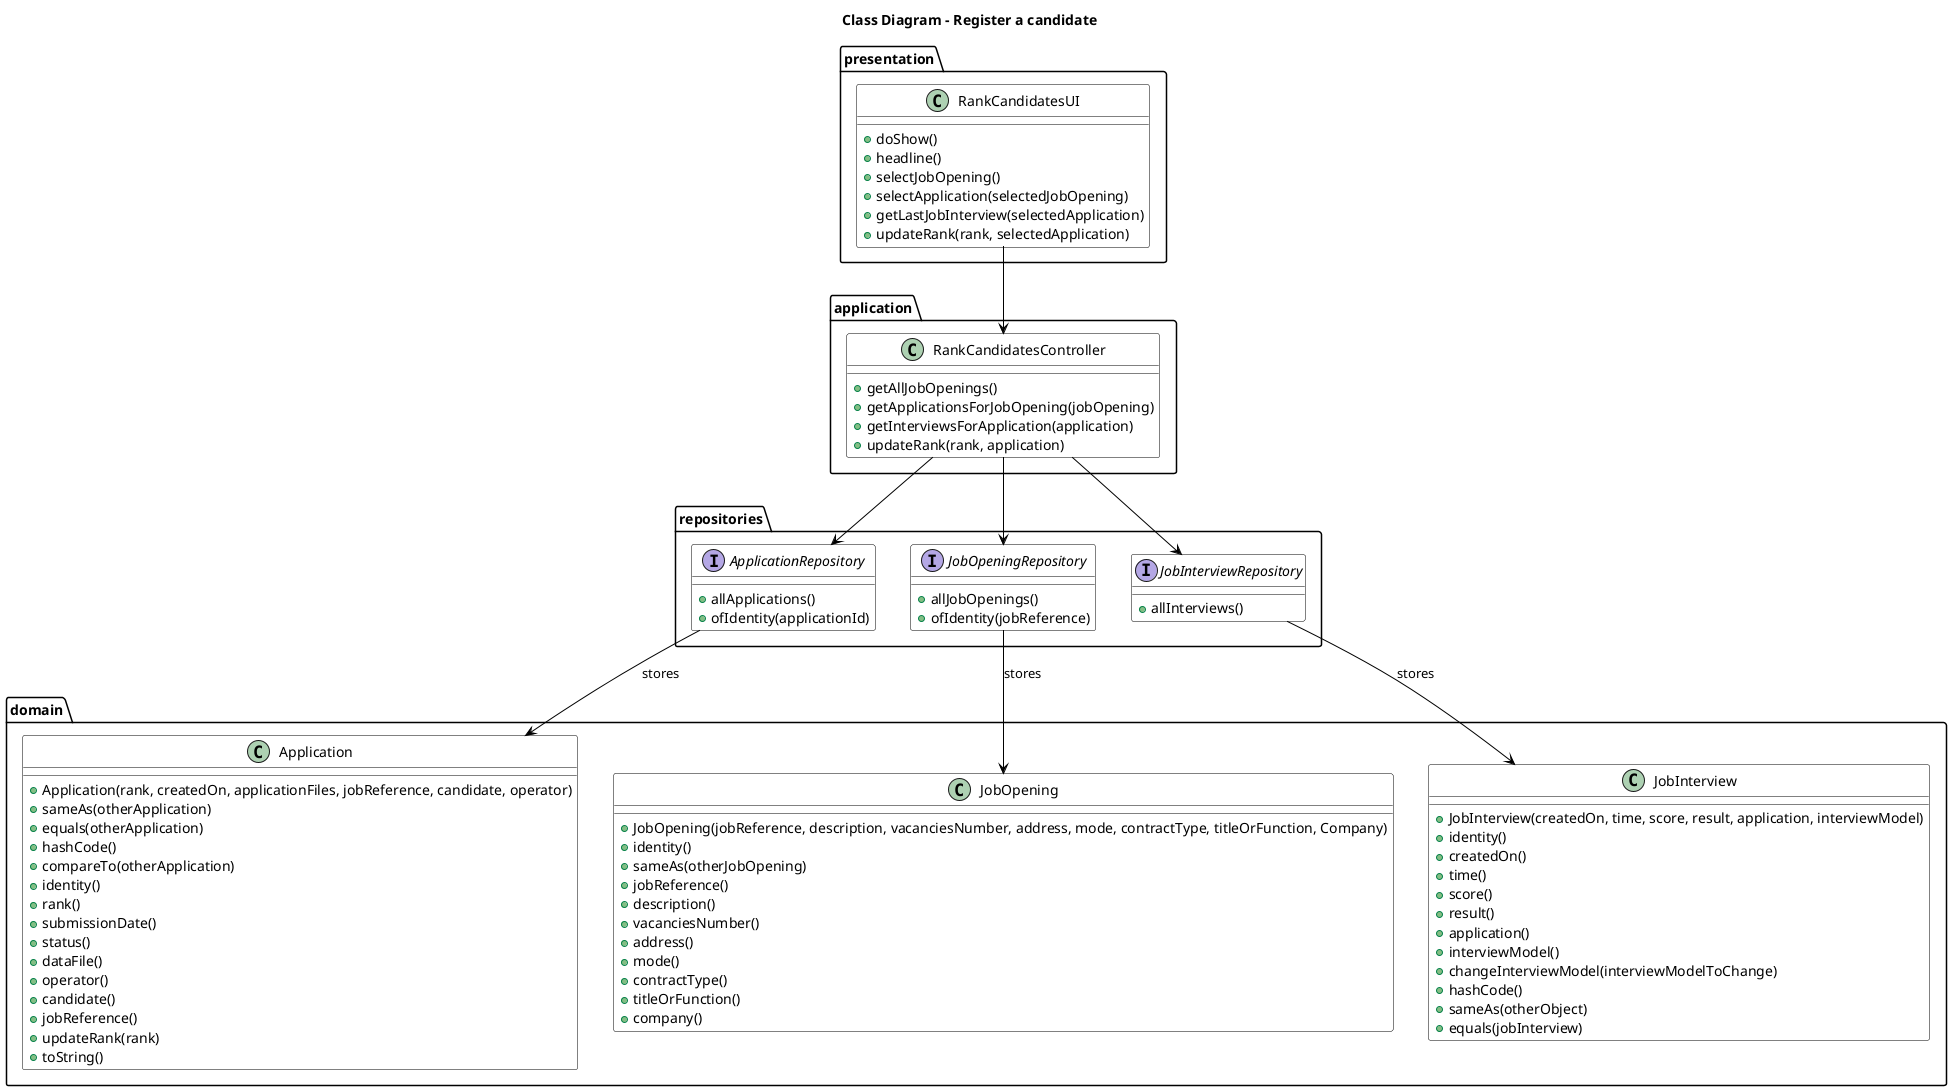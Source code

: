 @startuml
skinparam class {
    BackgroundColor White
    ArrowColor Black
    BorderColor Black
    FontColor Black
    FontSize 14
}

Title "Class Diagram - Register a candidate"

package "presentation" {
    class RankCandidatesUI {
        + doShow()
        + headline()
        + selectJobOpening()
        + selectApplication(selectedJobOpening)
        + getLastJobInterview(selectedApplication)
        + updateRank(rank, selectedApplication)
    }
}

package "application" {
    class RankCandidatesController {
        + getAllJobOpenings()
        + getApplicationsForJobOpening(jobOpening)
        + getInterviewsForApplication(application)
        + updateRank(rank, application)
    }
}

package "repositories" {
    interface ApplicationRepository {
        + allApplications()
        + ofIdentity(applicationId)
    }

    interface JobOpeningRepository {
        + allJobOpenings()
        + ofIdentity(jobReference)
    }

    interface JobInterviewRepository {
        + allInterviews()
    }
}

package "domain" {
    class Application {
        + Application(rank, createdOn, applicationFiles, jobReference, candidate, operator)
        + sameAs(otherApplication)
        + equals(otherApplication)
        + hashCode()
        + compareTo(otherApplication)
        + identity()
        + rank()
        + submissionDate()
        + status()
        + dataFile()
        + operator()
        + candidate()
        + jobReference()
        + updateRank(rank)
        + toString()
    }

    class JobOpening {
        + JobOpening(jobReference, description, vacanciesNumber, address, mode, contractType, titleOrFunction, Company)
        + identity()
        + sameAs(otherJobOpening)
        + jobReference()
        + description()
        + vacanciesNumber()
        + address()
        + mode()
        + contractType()
        + titleOrFunction()
        + company()
    }

    class JobInterview {
        + JobInterview(createdOn, time, score, result, application, interviewModel)
        + identity()
        + createdOn()
        + time()
        + score()
        + result()
        + application()
        + interviewModel()
        + changeInterviewModel(interviewModelToChange)
        + hashCode()
        + sameAs(otherObject)
        + equals(jobInterview)
    }
}

RankCandidatesUI --> RankCandidatesController

RankCandidatesController --> ApplicationRepository
RankCandidatesController --> JobOpeningRepository
RankCandidatesController --> JobInterviewRepository

ApplicationRepository --> Application : stores
JobOpeningRepository --> JobOpening : stores
JobInterviewRepository --> JobInterview : stores

@enduml